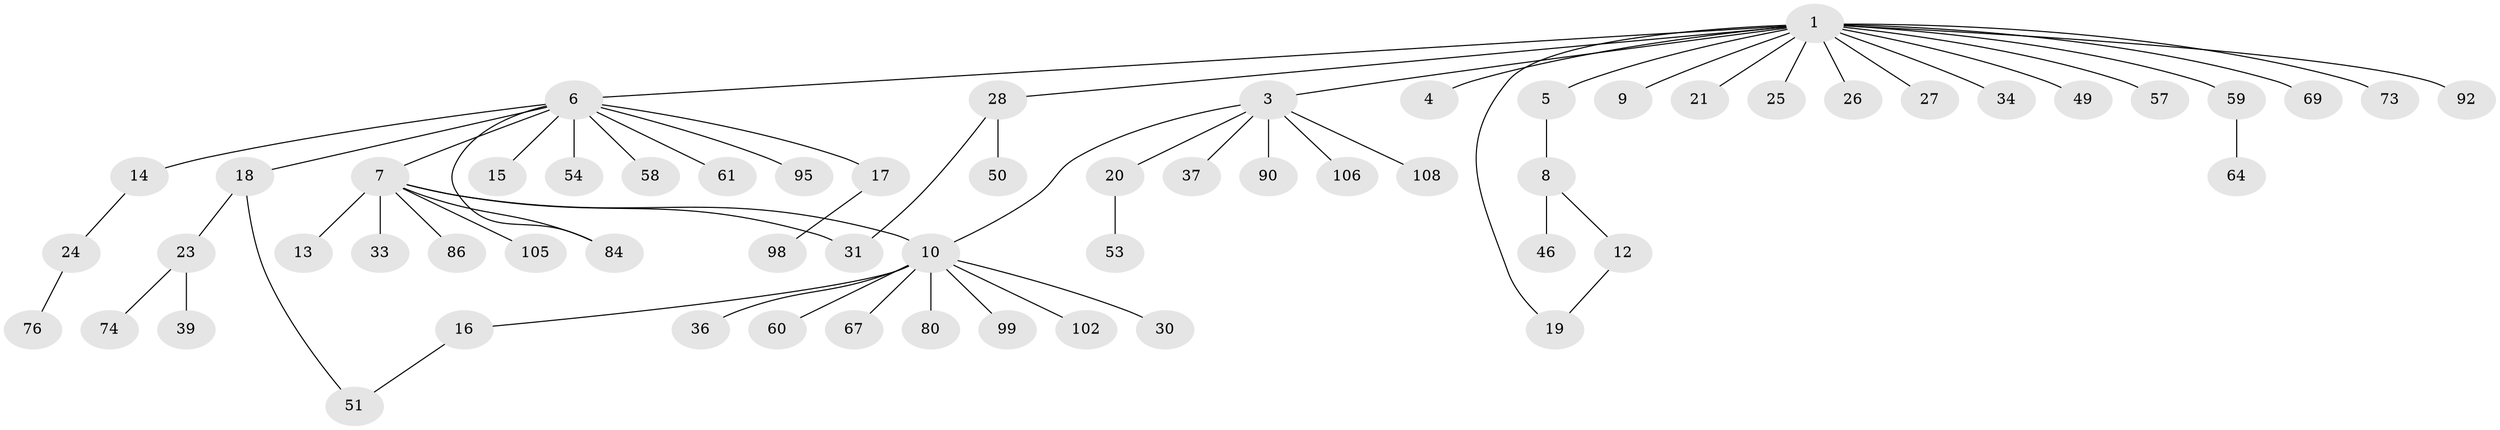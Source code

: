 // original degree distribution, {9: 0.01639344262295082, 11: 0.01639344262295082, 7: 0.00819672131147541, 1: 0.6311475409836066, 2: 0.1721311475409836, 16: 0.00819672131147541, 8: 0.00819672131147541, 6: 0.01639344262295082, 3: 0.09016393442622951, 4: 0.02459016393442623, 5: 0.00819672131147541}
// Generated by graph-tools (version 1.1) at 2025/14/03/09/25 04:14:31]
// undirected, 61 vertices, 65 edges
graph export_dot {
graph [start="1"]
  node [color=gray90,style=filled];
  1 [super="+2"];
  3;
  4;
  5;
  6 [super="+41+11+38+77+119+101+29+42+47"];
  7;
  8 [super="+56+71+100"];
  9 [super="+118"];
  10 [super="+22"];
  12 [super="+40+35+55"];
  13;
  14;
  15;
  16;
  17;
  18 [super="+78"];
  19 [super="+63+44+75+81+94+121+72+65"];
  20;
  21;
  23;
  24;
  25;
  26 [super="+97"];
  27;
  28;
  30 [super="+120+122"];
  31 [super="+45+107+83+110+32"];
  33;
  34 [super="+52"];
  36;
  37 [super="+82"];
  39 [super="+68"];
  46 [super="+48"];
  49;
  50;
  51 [super="+88"];
  53;
  54 [super="+66"];
  57;
  58;
  59;
  60;
  61 [super="+109"];
  64 [super="+85+104+112+117"];
  67 [super="+70"];
  69;
  73;
  74;
  76;
  80;
  84 [super="+87"];
  86;
  90;
  92;
  95;
  98;
  99;
  102;
  105;
  106;
  108;
  1 -- 3;
  1 -- 5;
  1 -- 6;
  1 -- 9;
  1 -- 34;
  1 -- 49;
  1 -- 69;
  1 -- 92;
  1 -- 4;
  1 -- 27;
  1 -- 73;
  1 -- 19;
  1 -- 21;
  1 -- 25;
  1 -- 26;
  1 -- 59;
  1 -- 28;
  1 -- 57;
  3 -- 10;
  3 -- 20;
  3 -- 37;
  3 -- 90;
  3 -- 106;
  3 -- 108;
  5 -- 8;
  6 -- 7;
  6 -- 14;
  6 -- 15;
  6 -- 17;
  6 -- 61;
  6 -- 84;
  6 -- 18;
  6 -- 95;
  6 -- 58;
  6 -- 54;
  7 -- 10;
  7 -- 13;
  7 -- 31;
  7 -- 33;
  7 -- 84;
  7 -- 86;
  7 -- 105;
  8 -- 12;
  8 -- 46;
  10 -- 16;
  10 -- 30;
  10 -- 36;
  10 -- 60;
  10 -- 67;
  10 -- 80;
  10 -- 99;
  10 -- 102;
  12 -- 19;
  14 -- 24;
  16 -- 51;
  17 -- 98;
  18 -- 23;
  18 -- 51;
  20 -- 53;
  23 -- 39;
  23 -- 74;
  24 -- 76;
  28 -- 50;
  28 -- 31;
  59 -- 64;
}
